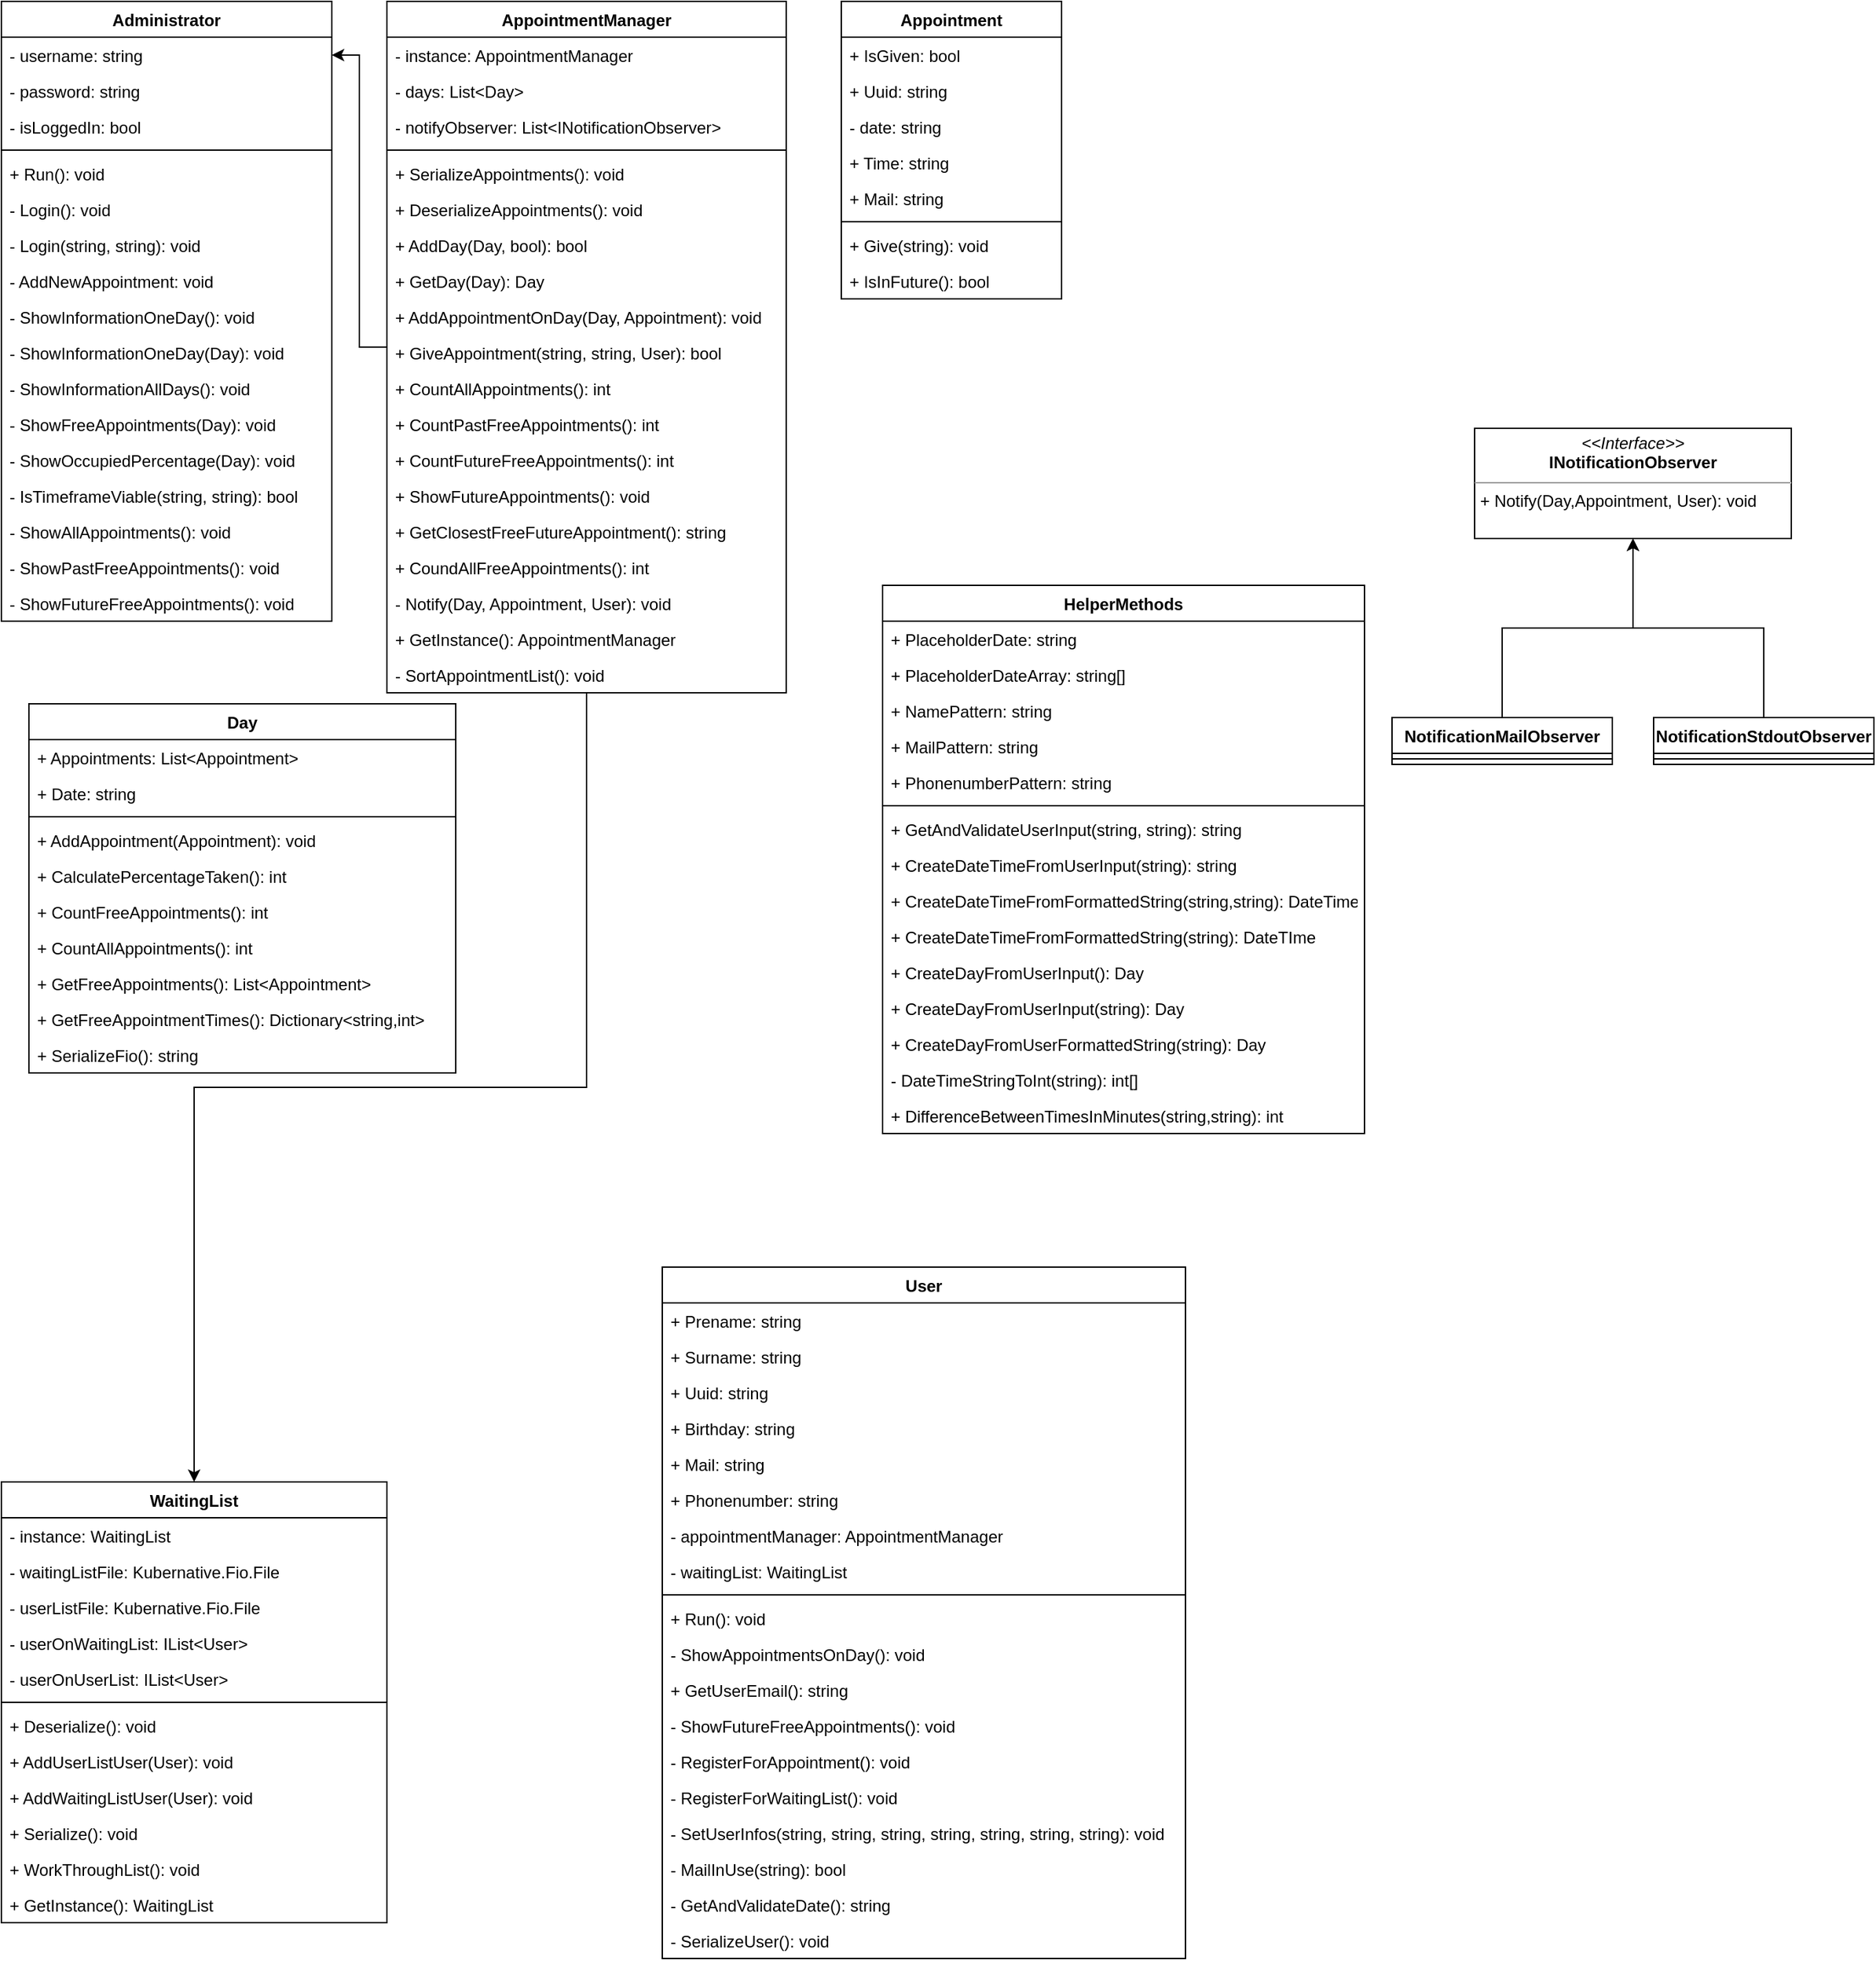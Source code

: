 <mxfile version="14.6.13" type="device"><diagram id="C5RBs43oDa-KdzZeNtuy" name="Page-1"><mxGraphModel dx="2370" dy="1387" grid="1" gridSize="10" guides="1" tooltips="1" connect="1" arrows="1" fold="1" page="1" pageScale="1" pageWidth="827" pageHeight="1169" math="0" shadow="0"><root><mxCell id="WIyWlLk6GJQsqaUBKTNV-0"/><mxCell id="WIyWlLk6GJQsqaUBKTNV-1" parent="WIyWlLk6GJQsqaUBKTNV-0"/><mxCell id="D1DZchihl6llPiwaDXyG-0" value="Administrator" style="swimlane;fontStyle=1;align=center;verticalAlign=top;childLayout=stackLayout;horizontal=1;startSize=26;horizontalStack=0;resizeParent=1;resizeParentMax=0;resizeLast=0;collapsible=1;marginBottom=0;" vertex="1" parent="WIyWlLk6GJQsqaUBKTNV-1"><mxGeometry x="40" y="160" width="240" height="450" as="geometry"/></mxCell><mxCell id="D1DZchihl6llPiwaDXyG-1" value="- username: string" style="text;strokeColor=none;fillColor=none;align=left;verticalAlign=top;spacingLeft=4;spacingRight=4;overflow=hidden;rotatable=0;points=[[0,0.5],[1,0.5]];portConstraint=eastwest;" vertex="1" parent="D1DZchihl6llPiwaDXyG-0"><mxGeometry y="26" width="240" height="26" as="geometry"/></mxCell><mxCell id="D1DZchihl6llPiwaDXyG-9" value="- password: string" style="text;strokeColor=none;fillColor=none;align=left;verticalAlign=top;spacingLeft=4;spacingRight=4;overflow=hidden;rotatable=0;points=[[0,0.5],[1,0.5]];portConstraint=eastwest;" vertex="1" parent="D1DZchihl6llPiwaDXyG-0"><mxGeometry y="52" width="240" height="26" as="geometry"/></mxCell><mxCell id="D1DZchihl6llPiwaDXyG-10" value="- isLoggedIn: bool" style="text;strokeColor=none;fillColor=none;align=left;verticalAlign=top;spacingLeft=4;spacingRight=4;overflow=hidden;rotatable=0;points=[[0,0.5],[1,0.5]];portConstraint=eastwest;" vertex="1" parent="D1DZchihl6llPiwaDXyG-0"><mxGeometry y="78" width="240" height="26" as="geometry"/></mxCell><mxCell id="D1DZchihl6llPiwaDXyG-2" value="" style="line;strokeWidth=1;fillColor=none;align=left;verticalAlign=middle;spacingTop=-1;spacingLeft=3;spacingRight=3;rotatable=0;labelPosition=right;points=[];portConstraint=eastwest;" vertex="1" parent="D1DZchihl6llPiwaDXyG-0"><mxGeometry y="104" width="240" height="8" as="geometry"/></mxCell><mxCell id="D1DZchihl6llPiwaDXyG-3" value="+ Run(): void" style="text;strokeColor=none;fillColor=none;align=left;verticalAlign=top;spacingLeft=4;spacingRight=4;overflow=hidden;rotatable=0;points=[[0,0.5],[1,0.5]];portConstraint=eastwest;" vertex="1" parent="D1DZchihl6llPiwaDXyG-0"><mxGeometry y="112" width="240" height="26" as="geometry"/></mxCell><mxCell id="D1DZchihl6llPiwaDXyG-11" value="- Login(): void" style="text;strokeColor=none;fillColor=none;align=left;verticalAlign=top;spacingLeft=4;spacingRight=4;overflow=hidden;rotatable=0;points=[[0,0.5],[1,0.5]];portConstraint=eastwest;" vertex="1" parent="D1DZchihl6llPiwaDXyG-0"><mxGeometry y="138" width="240" height="26" as="geometry"/></mxCell><mxCell id="D1DZchihl6llPiwaDXyG-12" value="- Login(string, string): void" style="text;strokeColor=none;fillColor=none;align=left;verticalAlign=top;spacingLeft=4;spacingRight=4;overflow=hidden;rotatable=0;points=[[0,0.5],[1,0.5]];portConstraint=eastwest;" vertex="1" parent="D1DZchihl6llPiwaDXyG-0"><mxGeometry y="164" width="240" height="26" as="geometry"/></mxCell><mxCell id="D1DZchihl6llPiwaDXyG-13" value="- AddNewAppointment: void" style="text;strokeColor=none;fillColor=none;align=left;verticalAlign=top;spacingLeft=4;spacingRight=4;overflow=hidden;rotatable=0;points=[[0,0.5],[1,0.5]];portConstraint=eastwest;" vertex="1" parent="D1DZchihl6llPiwaDXyG-0"><mxGeometry y="190" width="240" height="26" as="geometry"/></mxCell><mxCell id="D1DZchihl6llPiwaDXyG-14" value="- ShowInformationOneDay(): void" style="text;strokeColor=none;fillColor=none;align=left;verticalAlign=top;spacingLeft=4;spacingRight=4;overflow=hidden;rotatable=0;points=[[0,0.5],[1,0.5]];portConstraint=eastwest;" vertex="1" parent="D1DZchihl6llPiwaDXyG-0"><mxGeometry y="216" width="240" height="26" as="geometry"/></mxCell><mxCell id="D1DZchihl6llPiwaDXyG-15" value="- ShowInformationOneDay(Day): void" style="text;strokeColor=none;fillColor=none;align=left;verticalAlign=top;spacingLeft=4;spacingRight=4;overflow=hidden;rotatable=0;points=[[0,0.5],[1,0.5]];portConstraint=eastwest;" vertex="1" parent="D1DZchihl6llPiwaDXyG-0"><mxGeometry y="242" width="240" height="26" as="geometry"/></mxCell><mxCell id="D1DZchihl6llPiwaDXyG-16" value="- ShowInformationAllDays(): void" style="text;strokeColor=none;fillColor=none;align=left;verticalAlign=top;spacingLeft=4;spacingRight=4;overflow=hidden;rotatable=0;points=[[0,0.5],[1,0.5]];portConstraint=eastwest;" vertex="1" parent="D1DZchihl6llPiwaDXyG-0"><mxGeometry y="268" width="240" height="26" as="geometry"/></mxCell><mxCell id="D1DZchihl6llPiwaDXyG-18" value="- ShowFreeAppointments(Day): void" style="text;strokeColor=none;fillColor=none;align=left;verticalAlign=top;spacingLeft=4;spacingRight=4;overflow=hidden;rotatable=0;points=[[0,0.5],[1,0.5]];portConstraint=eastwest;" vertex="1" parent="D1DZchihl6llPiwaDXyG-0"><mxGeometry y="294" width="240" height="26" as="geometry"/></mxCell><mxCell id="D1DZchihl6llPiwaDXyG-17" value="- ShowOccupiedPercentage(Day): void" style="text;strokeColor=none;fillColor=none;align=left;verticalAlign=top;spacingLeft=4;spacingRight=4;overflow=hidden;rotatable=0;points=[[0,0.5],[1,0.5]];portConstraint=eastwest;" vertex="1" parent="D1DZchihl6llPiwaDXyG-0"><mxGeometry y="320" width="240" height="26" as="geometry"/></mxCell><mxCell id="D1DZchihl6llPiwaDXyG-19" value="- IsTimeframeViable(string, string): bool" style="text;strokeColor=none;fillColor=none;align=left;verticalAlign=top;spacingLeft=4;spacingRight=4;overflow=hidden;rotatable=0;points=[[0,0.5],[1,0.5]];portConstraint=eastwest;" vertex="1" parent="D1DZchihl6llPiwaDXyG-0"><mxGeometry y="346" width="240" height="26" as="geometry"/></mxCell><mxCell id="D1DZchihl6llPiwaDXyG-20" value="- ShowAllAppointments(): void" style="text;strokeColor=none;fillColor=none;align=left;verticalAlign=top;spacingLeft=4;spacingRight=4;overflow=hidden;rotatable=0;points=[[0,0.5],[1,0.5]];portConstraint=eastwest;" vertex="1" parent="D1DZchihl6llPiwaDXyG-0"><mxGeometry y="372" width="240" height="26" as="geometry"/></mxCell><mxCell id="D1DZchihl6llPiwaDXyG-37" value="- ShowPastFreeAppointments(): void" style="text;strokeColor=none;fillColor=none;align=left;verticalAlign=top;spacingLeft=4;spacingRight=4;overflow=hidden;rotatable=0;points=[[0,0.5],[1,0.5]];portConstraint=eastwest;" vertex="1" parent="D1DZchihl6llPiwaDXyG-0"><mxGeometry y="398" width="240" height="26" as="geometry"/></mxCell><mxCell id="D1DZchihl6llPiwaDXyG-38" value="- ShowFutureFreeAppointments(): void" style="text;strokeColor=none;fillColor=none;align=left;verticalAlign=top;spacingLeft=4;spacingRight=4;overflow=hidden;rotatable=0;points=[[0,0.5],[1,0.5]];portConstraint=eastwest;" vertex="1" parent="D1DZchihl6llPiwaDXyG-0"><mxGeometry y="424" width="240" height="26" as="geometry"/></mxCell><mxCell id="D1DZchihl6llPiwaDXyG-8" style="edgeStyle=orthogonalEdgeStyle;rounded=0;orthogonalLoop=1;jettySize=auto;html=1;entryX=1;entryY=0.5;entryDx=0;entryDy=0;" edge="1" parent="WIyWlLk6GJQsqaUBKTNV-1" source="D1DZchihl6llPiwaDXyG-4" target="D1DZchihl6llPiwaDXyG-1"><mxGeometry relative="1" as="geometry"/></mxCell><mxCell id="D1DZchihl6llPiwaDXyG-149" style="edgeStyle=orthogonalEdgeStyle;rounded=0;orthogonalLoop=1;jettySize=auto;html=1;" edge="1" parent="WIyWlLk6GJQsqaUBKTNV-1" source="D1DZchihl6llPiwaDXyG-4" target="D1DZchihl6llPiwaDXyG-140"><mxGeometry relative="1" as="geometry"/></mxCell><mxCell id="D1DZchihl6llPiwaDXyG-4" value="AppointmentManager" style="swimlane;fontStyle=1;align=center;verticalAlign=top;childLayout=stackLayout;horizontal=1;startSize=26;horizontalStack=0;resizeParent=1;resizeParentMax=0;resizeLast=0;collapsible=1;marginBottom=0;" vertex="1" parent="WIyWlLk6GJQsqaUBKTNV-1"><mxGeometry x="320" y="160" width="290" height="502" as="geometry"/></mxCell><mxCell id="D1DZchihl6llPiwaDXyG-5" value="- instance: AppointmentManager" style="text;strokeColor=none;fillColor=none;align=left;verticalAlign=top;spacingLeft=4;spacingRight=4;overflow=hidden;rotatable=0;points=[[0,0.5],[1,0.5]];portConstraint=eastwest;" vertex="1" parent="D1DZchihl6llPiwaDXyG-4"><mxGeometry y="26" width="290" height="26" as="geometry"/></mxCell><mxCell id="D1DZchihl6llPiwaDXyG-48" value="- days: List&lt;Day&gt;" style="text;strokeColor=none;fillColor=none;align=left;verticalAlign=top;spacingLeft=4;spacingRight=4;overflow=hidden;rotatable=0;points=[[0,0.5],[1,0.5]];portConstraint=eastwest;" vertex="1" parent="D1DZchihl6llPiwaDXyG-4"><mxGeometry y="52" width="290" height="26" as="geometry"/></mxCell><mxCell id="D1DZchihl6llPiwaDXyG-49" value="- notifyObserver: List&lt;INotificationObserver&gt;" style="text;strokeColor=none;fillColor=none;align=left;verticalAlign=top;spacingLeft=4;spacingRight=4;overflow=hidden;rotatable=0;points=[[0,0.5],[1,0.5]];portConstraint=eastwest;" vertex="1" parent="D1DZchihl6llPiwaDXyG-4"><mxGeometry y="78" width="290" height="26" as="geometry"/></mxCell><mxCell id="D1DZchihl6llPiwaDXyG-6" value="" style="line;strokeWidth=1;fillColor=none;align=left;verticalAlign=middle;spacingTop=-1;spacingLeft=3;spacingRight=3;rotatable=0;labelPosition=right;points=[];portConstraint=eastwest;" vertex="1" parent="D1DZchihl6llPiwaDXyG-4"><mxGeometry y="104" width="290" height="8" as="geometry"/></mxCell><mxCell id="D1DZchihl6llPiwaDXyG-7" value="+ SerializeAppointments(): void" style="text;strokeColor=none;fillColor=none;align=left;verticalAlign=top;spacingLeft=4;spacingRight=4;overflow=hidden;rotatable=0;points=[[0,0.5],[1,0.5]];portConstraint=eastwest;" vertex="1" parent="D1DZchihl6llPiwaDXyG-4"><mxGeometry y="112" width="290" height="26" as="geometry"/></mxCell><mxCell id="D1DZchihl6llPiwaDXyG-51" value="+ DeserializeAppointments(): void" style="text;strokeColor=none;fillColor=none;align=left;verticalAlign=top;spacingLeft=4;spacingRight=4;overflow=hidden;rotatable=0;points=[[0,0.5],[1,0.5]];portConstraint=eastwest;" vertex="1" parent="D1DZchihl6llPiwaDXyG-4"><mxGeometry y="138" width="290" height="26" as="geometry"/></mxCell><mxCell id="D1DZchihl6llPiwaDXyG-52" value="+ AddDay(Day, bool): bool" style="text;strokeColor=none;fillColor=none;align=left;verticalAlign=top;spacingLeft=4;spacingRight=4;overflow=hidden;rotatable=0;points=[[0,0.5],[1,0.5]];portConstraint=eastwest;" vertex="1" parent="D1DZchihl6llPiwaDXyG-4"><mxGeometry y="164" width="290" height="26" as="geometry"/></mxCell><mxCell id="D1DZchihl6llPiwaDXyG-53" value="+ GetDay(Day): Day" style="text;strokeColor=none;fillColor=none;align=left;verticalAlign=top;spacingLeft=4;spacingRight=4;overflow=hidden;rotatable=0;points=[[0,0.5],[1,0.5]];portConstraint=eastwest;" vertex="1" parent="D1DZchihl6llPiwaDXyG-4"><mxGeometry y="190" width="290" height="26" as="geometry"/></mxCell><mxCell id="D1DZchihl6llPiwaDXyG-54" value="+ AddAppointmentOnDay(Day, Appointment): void" style="text;strokeColor=none;fillColor=none;align=left;verticalAlign=top;spacingLeft=4;spacingRight=4;overflow=hidden;rotatable=0;points=[[0,0.5],[1,0.5]];portConstraint=eastwest;" vertex="1" parent="D1DZchihl6llPiwaDXyG-4"><mxGeometry y="216" width="290" height="26" as="geometry"/></mxCell><mxCell id="D1DZchihl6llPiwaDXyG-55" value="+ GiveAppointment(string, string, User): bool" style="text;strokeColor=none;fillColor=none;align=left;verticalAlign=top;spacingLeft=4;spacingRight=4;overflow=hidden;rotatable=0;points=[[0,0.5],[1,0.5]];portConstraint=eastwest;" vertex="1" parent="D1DZchihl6llPiwaDXyG-4"><mxGeometry y="242" width="290" height="26" as="geometry"/></mxCell><mxCell id="D1DZchihl6llPiwaDXyG-56" value="+ CountAllAppointments(): int" style="text;strokeColor=none;fillColor=none;align=left;verticalAlign=top;spacingLeft=4;spacingRight=4;overflow=hidden;rotatable=0;points=[[0,0.5],[1,0.5]];portConstraint=eastwest;" vertex="1" parent="D1DZchihl6llPiwaDXyG-4"><mxGeometry y="268" width="290" height="26" as="geometry"/></mxCell><mxCell id="D1DZchihl6llPiwaDXyG-57" value="+ CountPastFreeAppointments(): int" style="text;strokeColor=none;fillColor=none;align=left;verticalAlign=top;spacingLeft=4;spacingRight=4;overflow=hidden;rotatable=0;points=[[0,0.5],[1,0.5]];portConstraint=eastwest;" vertex="1" parent="D1DZchihl6llPiwaDXyG-4"><mxGeometry y="294" width="290" height="26" as="geometry"/></mxCell><mxCell id="D1DZchihl6llPiwaDXyG-58" value="+ CountFutureFreeAppointments(): int" style="text;strokeColor=none;fillColor=none;align=left;verticalAlign=top;spacingLeft=4;spacingRight=4;overflow=hidden;rotatable=0;points=[[0,0.5],[1,0.5]];portConstraint=eastwest;" vertex="1" parent="D1DZchihl6llPiwaDXyG-4"><mxGeometry y="320" width="290" height="26" as="geometry"/></mxCell><mxCell id="D1DZchihl6llPiwaDXyG-59" value="+ ShowFutureAppointments(): void" style="text;strokeColor=none;fillColor=none;align=left;verticalAlign=top;spacingLeft=4;spacingRight=4;overflow=hidden;rotatable=0;points=[[0,0.5],[1,0.5]];portConstraint=eastwest;" vertex="1" parent="D1DZchihl6llPiwaDXyG-4"><mxGeometry y="346" width="290" height="26" as="geometry"/></mxCell><mxCell id="D1DZchihl6llPiwaDXyG-60" value="+ GetClosestFreeFutureAppointment(): string" style="text;strokeColor=none;fillColor=none;align=left;verticalAlign=top;spacingLeft=4;spacingRight=4;overflow=hidden;rotatable=0;points=[[0,0.5],[1,0.5]];portConstraint=eastwest;" vertex="1" parent="D1DZchihl6llPiwaDXyG-4"><mxGeometry y="372" width="290" height="26" as="geometry"/></mxCell><mxCell id="D1DZchihl6llPiwaDXyG-61" value="+ CoundAllFreeAppointments(): int" style="text;strokeColor=none;fillColor=none;align=left;verticalAlign=top;spacingLeft=4;spacingRight=4;overflow=hidden;rotatable=0;points=[[0,0.5],[1,0.5]];portConstraint=eastwest;" vertex="1" parent="D1DZchihl6llPiwaDXyG-4"><mxGeometry y="398" width="290" height="26" as="geometry"/></mxCell><mxCell id="D1DZchihl6llPiwaDXyG-62" value="- Notify(Day, Appointment, User): void" style="text;strokeColor=none;fillColor=none;align=left;verticalAlign=top;spacingLeft=4;spacingRight=4;overflow=hidden;rotatable=0;points=[[0,0.5],[1,0.5]];portConstraint=eastwest;" vertex="1" parent="D1DZchihl6llPiwaDXyG-4"><mxGeometry y="424" width="290" height="26" as="geometry"/></mxCell><mxCell id="D1DZchihl6llPiwaDXyG-63" value="+ GetInstance(): AppointmentManager" style="text;strokeColor=none;fillColor=none;align=left;verticalAlign=top;spacingLeft=4;spacingRight=4;overflow=hidden;rotatable=0;points=[[0,0.5],[1,0.5]];portConstraint=eastwest;" vertex="1" parent="D1DZchihl6llPiwaDXyG-4"><mxGeometry y="450" width="290" height="26" as="geometry"/></mxCell><mxCell id="D1DZchihl6llPiwaDXyG-64" value="- SortAppointmentList(): void" style="text;strokeColor=none;fillColor=none;align=left;verticalAlign=top;spacingLeft=4;spacingRight=4;overflow=hidden;rotatable=0;points=[[0,0.5],[1,0.5]];portConstraint=eastwest;" vertex="1" parent="D1DZchihl6llPiwaDXyG-4"><mxGeometry y="476" width="290" height="26" as="geometry"/></mxCell><mxCell id="D1DZchihl6llPiwaDXyG-39" value="Appointment" style="swimlane;fontStyle=1;align=center;verticalAlign=top;childLayout=stackLayout;horizontal=1;startSize=26;horizontalStack=0;resizeParent=1;resizeParentMax=0;resizeLast=0;collapsible=1;marginBottom=0;" vertex="1" parent="WIyWlLk6GJQsqaUBKTNV-1"><mxGeometry x="650" y="160" width="160" height="216" as="geometry"/></mxCell><mxCell id="D1DZchihl6llPiwaDXyG-40" value="+ IsGiven: bool" style="text;strokeColor=none;fillColor=none;align=left;verticalAlign=top;spacingLeft=4;spacingRight=4;overflow=hidden;rotatable=0;points=[[0,0.5],[1,0.5]];portConstraint=eastwest;" vertex="1" parent="D1DZchihl6llPiwaDXyG-39"><mxGeometry y="26" width="160" height="26" as="geometry"/></mxCell><mxCell id="D1DZchihl6llPiwaDXyG-43" value="+ Uuid: string" style="text;strokeColor=none;fillColor=none;align=left;verticalAlign=top;spacingLeft=4;spacingRight=4;overflow=hidden;rotatable=0;points=[[0,0.5],[1,0.5]];portConstraint=eastwest;" vertex="1" parent="D1DZchihl6llPiwaDXyG-39"><mxGeometry y="52" width="160" height="26" as="geometry"/></mxCell><mxCell id="D1DZchihl6llPiwaDXyG-44" value="- date: string" style="text;strokeColor=none;fillColor=none;align=left;verticalAlign=top;spacingLeft=4;spacingRight=4;overflow=hidden;rotatable=0;points=[[0,0.5],[1,0.5]];portConstraint=eastwest;" vertex="1" parent="D1DZchihl6llPiwaDXyG-39"><mxGeometry y="78" width="160" height="26" as="geometry"/></mxCell><mxCell id="D1DZchihl6llPiwaDXyG-45" value="+ Time: string" style="text;strokeColor=none;fillColor=none;align=left;verticalAlign=top;spacingLeft=4;spacingRight=4;overflow=hidden;rotatable=0;points=[[0,0.5],[1,0.5]];portConstraint=eastwest;" vertex="1" parent="D1DZchihl6llPiwaDXyG-39"><mxGeometry y="104" width="160" height="26" as="geometry"/></mxCell><mxCell id="D1DZchihl6llPiwaDXyG-46" value="+ Mail: string" style="text;strokeColor=none;fillColor=none;align=left;verticalAlign=top;spacingLeft=4;spacingRight=4;overflow=hidden;rotatable=0;points=[[0,0.5],[1,0.5]];portConstraint=eastwest;" vertex="1" parent="D1DZchihl6llPiwaDXyG-39"><mxGeometry y="130" width="160" height="26" as="geometry"/></mxCell><mxCell id="D1DZchihl6llPiwaDXyG-41" value="" style="line;strokeWidth=1;fillColor=none;align=left;verticalAlign=middle;spacingTop=-1;spacingLeft=3;spacingRight=3;rotatable=0;labelPosition=right;points=[];portConstraint=eastwest;" vertex="1" parent="D1DZchihl6llPiwaDXyG-39"><mxGeometry y="156" width="160" height="8" as="geometry"/></mxCell><mxCell id="D1DZchihl6llPiwaDXyG-42" value="+ Give(string): void" style="text;strokeColor=none;fillColor=none;align=left;verticalAlign=top;spacingLeft=4;spacingRight=4;overflow=hidden;rotatable=0;points=[[0,0.5],[1,0.5]];portConstraint=eastwest;" vertex="1" parent="D1DZchihl6llPiwaDXyG-39"><mxGeometry y="164" width="160" height="26" as="geometry"/></mxCell><mxCell id="D1DZchihl6llPiwaDXyG-47" value="+ IsInFuture(): bool" style="text;strokeColor=none;fillColor=none;align=left;verticalAlign=top;spacingLeft=4;spacingRight=4;overflow=hidden;rotatable=0;points=[[0,0.5],[1,0.5]];portConstraint=eastwest;" vertex="1" parent="D1DZchihl6llPiwaDXyG-39"><mxGeometry y="190" width="160" height="26" as="geometry"/></mxCell><mxCell id="D1DZchihl6llPiwaDXyG-65" value="Day" style="swimlane;fontStyle=1;align=center;verticalAlign=top;childLayout=stackLayout;horizontal=1;startSize=26;horizontalStack=0;resizeParent=1;resizeParentMax=0;resizeLast=0;collapsible=1;marginBottom=0;" vertex="1" parent="WIyWlLk6GJQsqaUBKTNV-1"><mxGeometry x="60" y="670" width="310" height="268" as="geometry"/></mxCell><mxCell id="D1DZchihl6llPiwaDXyG-66" value="+ Appointments: List&lt;Appointment&gt;" style="text;strokeColor=none;fillColor=none;align=left;verticalAlign=top;spacingLeft=4;spacingRight=4;overflow=hidden;rotatable=0;points=[[0,0.5],[1,0.5]];portConstraint=eastwest;" vertex="1" parent="D1DZchihl6llPiwaDXyG-65"><mxGeometry y="26" width="310" height="26" as="geometry"/></mxCell><mxCell id="D1DZchihl6llPiwaDXyG-69" value="+ Date: string" style="text;strokeColor=none;fillColor=none;align=left;verticalAlign=top;spacingLeft=4;spacingRight=4;overflow=hidden;rotatable=0;points=[[0,0.5],[1,0.5]];portConstraint=eastwest;" vertex="1" parent="D1DZchihl6llPiwaDXyG-65"><mxGeometry y="52" width="310" height="26" as="geometry"/></mxCell><mxCell id="D1DZchihl6llPiwaDXyG-67" value="" style="line;strokeWidth=1;fillColor=none;align=left;verticalAlign=middle;spacingTop=-1;spacingLeft=3;spacingRight=3;rotatable=0;labelPosition=right;points=[];portConstraint=eastwest;" vertex="1" parent="D1DZchihl6llPiwaDXyG-65"><mxGeometry y="78" width="310" height="8" as="geometry"/></mxCell><mxCell id="D1DZchihl6llPiwaDXyG-68" value="+ AddAppointment(Appointment): void" style="text;strokeColor=none;fillColor=none;align=left;verticalAlign=top;spacingLeft=4;spacingRight=4;overflow=hidden;rotatable=0;points=[[0,0.5],[1,0.5]];portConstraint=eastwest;" vertex="1" parent="D1DZchihl6llPiwaDXyG-65"><mxGeometry y="86" width="310" height="26" as="geometry"/></mxCell><mxCell id="D1DZchihl6llPiwaDXyG-70" value="+ CalculatePercentageTaken(): int" style="text;strokeColor=none;fillColor=none;align=left;verticalAlign=top;spacingLeft=4;spacingRight=4;overflow=hidden;rotatable=0;points=[[0,0.5],[1,0.5]];portConstraint=eastwest;" vertex="1" parent="D1DZchihl6llPiwaDXyG-65"><mxGeometry y="112" width="310" height="26" as="geometry"/></mxCell><mxCell id="D1DZchihl6llPiwaDXyG-71" value="+ CountFreeAppointments(): int" style="text;strokeColor=none;fillColor=none;align=left;verticalAlign=top;spacingLeft=4;spacingRight=4;overflow=hidden;rotatable=0;points=[[0,0.5],[1,0.5]];portConstraint=eastwest;" vertex="1" parent="D1DZchihl6llPiwaDXyG-65"><mxGeometry y="138" width="310" height="26" as="geometry"/></mxCell><mxCell id="D1DZchihl6llPiwaDXyG-72" value="+ CountAllAppointments(): int" style="text;strokeColor=none;fillColor=none;align=left;verticalAlign=top;spacingLeft=4;spacingRight=4;overflow=hidden;rotatable=0;points=[[0,0.5],[1,0.5]];portConstraint=eastwest;" vertex="1" parent="D1DZchihl6llPiwaDXyG-65"><mxGeometry y="164" width="310" height="26" as="geometry"/></mxCell><mxCell id="D1DZchihl6llPiwaDXyG-73" value="+ GetFreeAppointments(): List&lt;Appointment&gt;" style="text;strokeColor=none;fillColor=none;align=left;verticalAlign=top;spacingLeft=4;spacingRight=4;overflow=hidden;rotatable=0;points=[[0,0.5],[1,0.5]];portConstraint=eastwest;" vertex="1" parent="D1DZchihl6llPiwaDXyG-65"><mxGeometry y="190" width="310" height="26" as="geometry"/></mxCell><mxCell id="D1DZchihl6llPiwaDXyG-74" value="+ GetFreeAppointmentTimes(): Dictionary&lt;string,int&gt;" style="text;strokeColor=none;fillColor=none;align=left;verticalAlign=top;spacingLeft=4;spacingRight=4;overflow=hidden;rotatable=0;points=[[0,0.5],[1,0.5]];portConstraint=eastwest;" vertex="1" parent="D1DZchihl6llPiwaDXyG-65"><mxGeometry y="216" width="310" height="26" as="geometry"/></mxCell><mxCell id="D1DZchihl6llPiwaDXyG-75" value="+ SerializeFio(): string" style="text;strokeColor=none;fillColor=none;align=left;verticalAlign=top;spacingLeft=4;spacingRight=4;overflow=hidden;rotatable=0;points=[[0,0.5],[1,0.5]];portConstraint=eastwest;" vertex="1" parent="D1DZchihl6llPiwaDXyG-65"><mxGeometry y="242" width="310" height="26" as="geometry"/></mxCell><mxCell id="D1DZchihl6llPiwaDXyG-76" value="HelperMethods" style="swimlane;fontStyle=1;align=center;verticalAlign=top;childLayout=stackLayout;horizontal=1;startSize=26;horizontalStack=0;resizeParent=1;resizeParentMax=0;resizeLast=0;collapsible=1;marginBottom=0;" vertex="1" parent="WIyWlLk6GJQsqaUBKTNV-1"><mxGeometry x="680" y="584" width="350" height="398" as="geometry"/></mxCell><mxCell id="D1DZchihl6llPiwaDXyG-77" value="+ PlaceholderDate: string" style="text;strokeColor=none;fillColor=none;align=left;verticalAlign=top;spacingLeft=4;spacingRight=4;overflow=hidden;rotatable=0;points=[[0,0.5],[1,0.5]];portConstraint=eastwest;" vertex="1" parent="D1DZchihl6llPiwaDXyG-76"><mxGeometry y="26" width="350" height="26" as="geometry"/></mxCell><mxCell id="D1DZchihl6llPiwaDXyG-80" value="+ PlaceholderDateArray: string[]" style="text;strokeColor=none;fillColor=none;align=left;verticalAlign=top;spacingLeft=4;spacingRight=4;overflow=hidden;rotatable=0;points=[[0,0.5],[1,0.5]];portConstraint=eastwest;" vertex="1" parent="D1DZchihl6llPiwaDXyG-76"><mxGeometry y="52" width="350" height="26" as="geometry"/></mxCell><mxCell id="D1DZchihl6llPiwaDXyG-81" value="+ NamePattern: string" style="text;strokeColor=none;fillColor=none;align=left;verticalAlign=top;spacingLeft=4;spacingRight=4;overflow=hidden;rotatable=0;points=[[0,0.5],[1,0.5]];portConstraint=eastwest;" vertex="1" parent="D1DZchihl6llPiwaDXyG-76"><mxGeometry y="78" width="350" height="26" as="geometry"/></mxCell><mxCell id="D1DZchihl6llPiwaDXyG-82" value="+ MailPattern: string" style="text;strokeColor=none;fillColor=none;align=left;verticalAlign=top;spacingLeft=4;spacingRight=4;overflow=hidden;rotatable=0;points=[[0,0.5],[1,0.5]];portConstraint=eastwest;" vertex="1" parent="D1DZchihl6llPiwaDXyG-76"><mxGeometry y="104" width="350" height="26" as="geometry"/></mxCell><mxCell id="D1DZchihl6llPiwaDXyG-83" value="+ PhonenumberPattern: string" style="text;strokeColor=none;fillColor=none;align=left;verticalAlign=top;spacingLeft=4;spacingRight=4;overflow=hidden;rotatable=0;points=[[0,0.5],[1,0.5]];portConstraint=eastwest;" vertex="1" parent="D1DZchihl6llPiwaDXyG-76"><mxGeometry y="130" width="350" height="26" as="geometry"/></mxCell><mxCell id="D1DZchihl6llPiwaDXyG-78" value="" style="line;strokeWidth=1;fillColor=none;align=left;verticalAlign=middle;spacingTop=-1;spacingLeft=3;spacingRight=3;rotatable=0;labelPosition=right;points=[];portConstraint=eastwest;" vertex="1" parent="D1DZchihl6llPiwaDXyG-76"><mxGeometry y="156" width="350" height="8" as="geometry"/></mxCell><mxCell id="D1DZchihl6llPiwaDXyG-79" value="+ GetAndValidateUserInput(string, string): string" style="text;strokeColor=none;fillColor=none;align=left;verticalAlign=top;spacingLeft=4;spacingRight=4;overflow=hidden;rotatable=0;points=[[0,0.5],[1,0.5]];portConstraint=eastwest;" vertex="1" parent="D1DZchihl6llPiwaDXyG-76"><mxGeometry y="164" width="350" height="26" as="geometry"/></mxCell><mxCell id="D1DZchihl6llPiwaDXyG-92" value="+ CreateDateTimeFromUserInput(string): string" style="text;strokeColor=none;fillColor=none;align=left;verticalAlign=top;spacingLeft=4;spacingRight=4;overflow=hidden;rotatable=0;points=[[0,0.5],[1,0.5]];portConstraint=eastwest;" vertex="1" parent="D1DZchihl6llPiwaDXyG-76"><mxGeometry y="190" width="350" height="26" as="geometry"/></mxCell><mxCell id="D1DZchihl6llPiwaDXyG-93" value="+ CreateDateTimeFromFormattedString(string,string): DateTime" style="text;strokeColor=none;fillColor=none;align=left;verticalAlign=top;spacingLeft=4;spacingRight=4;overflow=hidden;rotatable=0;points=[[0,0.5],[1,0.5]];portConstraint=eastwest;" vertex="1" parent="D1DZchihl6llPiwaDXyG-76"><mxGeometry y="216" width="350" height="26" as="geometry"/></mxCell><mxCell id="D1DZchihl6llPiwaDXyG-94" value="+ CreateDateTimeFromFormattedString(string): DateTIme" style="text;strokeColor=none;fillColor=none;align=left;verticalAlign=top;spacingLeft=4;spacingRight=4;overflow=hidden;rotatable=0;points=[[0,0.5],[1,0.5]];portConstraint=eastwest;" vertex="1" parent="D1DZchihl6llPiwaDXyG-76"><mxGeometry y="242" width="350" height="26" as="geometry"/></mxCell><mxCell id="D1DZchihl6llPiwaDXyG-95" value="+ CreateDayFromUserInput(): Day" style="text;strokeColor=none;fillColor=none;align=left;verticalAlign=top;spacingLeft=4;spacingRight=4;overflow=hidden;rotatable=0;points=[[0,0.5],[1,0.5]];portConstraint=eastwest;" vertex="1" parent="D1DZchihl6llPiwaDXyG-76"><mxGeometry y="268" width="350" height="26" as="geometry"/></mxCell><mxCell id="D1DZchihl6llPiwaDXyG-97" value="+ CreateDayFromUserInput(string): Day" style="text;strokeColor=none;fillColor=none;align=left;verticalAlign=top;spacingLeft=4;spacingRight=4;overflow=hidden;rotatable=0;points=[[0,0.5],[1,0.5]];portConstraint=eastwest;" vertex="1" parent="D1DZchihl6llPiwaDXyG-76"><mxGeometry y="294" width="350" height="26" as="geometry"/></mxCell><mxCell id="D1DZchihl6llPiwaDXyG-98" value="+ CreateDayFromUserFormattedString(string): Day" style="text;strokeColor=none;fillColor=none;align=left;verticalAlign=top;spacingLeft=4;spacingRight=4;overflow=hidden;rotatable=0;points=[[0,0.5],[1,0.5]];portConstraint=eastwest;" vertex="1" parent="D1DZchihl6llPiwaDXyG-76"><mxGeometry y="320" width="350" height="26" as="geometry"/></mxCell><mxCell id="D1DZchihl6llPiwaDXyG-99" value="- DateTimeStringToInt(string): int[]" style="text;strokeColor=none;fillColor=none;align=left;verticalAlign=top;spacingLeft=4;spacingRight=4;overflow=hidden;rotatable=0;points=[[0,0.5],[1,0.5]];portConstraint=eastwest;" vertex="1" parent="D1DZchihl6llPiwaDXyG-76"><mxGeometry y="346" width="350" height="26" as="geometry"/></mxCell><mxCell id="D1DZchihl6llPiwaDXyG-100" value="+ DifferenceBetweenTimesInMinutes(string,string): int" style="text;strokeColor=none;fillColor=none;align=left;verticalAlign=top;spacingLeft=4;spacingRight=4;overflow=hidden;rotatable=0;points=[[0,0.5],[1,0.5]];portConstraint=eastwest;" vertex="1" parent="D1DZchihl6llPiwaDXyG-76"><mxGeometry y="372" width="350" height="26" as="geometry"/></mxCell><mxCell id="D1DZchihl6llPiwaDXyG-106" value="&lt;p style=&quot;margin: 0px ; margin-top: 4px ; text-align: center&quot;&gt;&lt;i&gt;&amp;lt;&amp;lt;Interface&amp;gt;&amp;gt;&lt;/i&gt;&lt;br&gt;&lt;b&gt;INotificationObserver&lt;/b&gt;&lt;/p&gt;&lt;hr size=&quot;1&quot;&gt;&lt;p style=&quot;margin: 0px ; margin-left: 4px&quot;&gt;+ Notify(Day,Appointment, User): void&lt;br&gt;&lt;/p&gt;" style="verticalAlign=top;align=left;overflow=fill;fontSize=12;fontFamily=Helvetica;html=1;" vertex="1" parent="WIyWlLk6GJQsqaUBKTNV-1"><mxGeometry x="1110" y="470" width="230" height="80" as="geometry"/></mxCell><mxCell id="D1DZchihl6llPiwaDXyG-111" style="edgeStyle=orthogonalEdgeStyle;rounded=0;orthogonalLoop=1;jettySize=auto;html=1;" edge="1" parent="WIyWlLk6GJQsqaUBKTNV-1" source="D1DZchihl6llPiwaDXyG-107" target="D1DZchihl6llPiwaDXyG-106"><mxGeometry relative="1" as="geometry"/></mxCell><mxCell id="D1DZchihl6llPiwaDXyG-107" value="NotificationMailObserver" style="swimlane;fontStyle=1;align=center;verticalAlign=top;childLayout=stackLayout;horizontal=1;startSize=26;horizontalStack=0;resizeParent=1;resizeParentMax=0;resizeLast=0;collapsible=1;marginBottom=0;" vertex="1" parent="WIyWlLk6GJQsqaUBKTNV-1"><mxGeometry x="1050" y="680" width="160" height="34" as="geometry"/></mxCell><mxCell id="D1DZchihl6llPiwaDXyG-109" value="" style="line;strokeWidth=1;fillColor=none;align=left;verticalAlign=middle;spacingTop=-1;spacingLeft=3;spacingRight=3;rotatable=0;labelPosition=right;points=[];portConstraint=eastwest;" vertex="1" parent="D1DZchihl6llPiwaDXyG-107"><mxGeometry y="26" width="160" height="8" as="geometry"/></mxCell><mxCell id="D1DZchihl6llPiwaDXyG-114" style="edgeStyle=orthogonalEdgeStyle;rounded=0;orthogonalLoop=1;jettySize=auto;html=1;entryX=0.5;entryY=1;entryDx=0;entryDy=0;" edge="1" parent="WIyWlLk6GJQsqaUBKTNV-1" source="D1DZchihl6llPiwaDXyG-112" target="D1DZchihl6llPiwaDXyG-106"><mxGeometry relative="1" as="geometry"/></mxCell><mxCell id="D1DZchihl6llPiwaDXyG-112" value="NotificationStdoutObserver" style="swimlane;fontStyle=1;align=center;verticalAlign=top;childLayout=stackLayout;horizontal=1;startSize=26;horizontalStack=0;resizeParent=1;resizeParentMax=0;resizeLast=0;collapsible=1;marginBottom=0;" vertex="1" parent="WIyWlLk6GJQsqaUBKTNV-1"><mxGeometry x="1240" y="680" width="160" height="34" as="geometry"/></mxCell><mxCell id="D1DZchihl6llPiwaDXyG-113" value="" style="line;strokeWidth=1;fillColor=none;align=left;verticalAlign=middle;spacingTop=-1;spacingLeft=3;spacingRight=3;rotatable=0;labelPosition=right;points=[];portConstraint=eastwest;" vertex="1" parent="D1DZchihl6llPiwaDXyG-112"><mxGeometry y="26" width="160" height="8" as="geometry"/></mxCell><mxCell id="D1DZchihl6llPiwaDXyG-119" value="User" style="swimlane;fontStyle=1;align=center;verticalAlign=top;childLayout=stackLayout;horizontal=1;startSize=26;horizontalStack=0;resizeParent=1;resizeParentMax=0;resizeLast=0;collapsible=1;marginBottom=0;" vertex="1" parent="WIyWlLk6GJQsqaUBKTNV-1"><mxGeometry x="520" y="1079" width="380" height="502" as="geometry"/></mxCell><mxCell id="D1DZchihl6llPiwaDXyG-120" value="+ Prename: string" style="text;strokeColor=none;fillColor=none;align=left;verticalAlign=top;spacingLeft=4;spacingRight=4;overflow=hidden;rotatable=0;points=[[0,0.5],[1,0.5]];portConstraint=eastwest;" vertex="1" parent="D1DZchihl6llPiwaDXyG-119"><mxGeometry y="26" width="380" height="26" as="geometry"/></mxCell><mxCell id="D1DZchihl6llPiwaDXyG-124" value="+ Surname: string" style="text;strokeColor=none;fillColor=none;align=left;verticalAlign=top;spacingLeft=4;spacingRight=4;overflow=hidden;rotatable=0;points=[[0,0.5],[1,0.5]];portConstraint=eastwest;" vertex="1" parent="D1DZchihl6llPiwaDXyG-119"><mxGeometry y="52" width="380" height="26" as="geometry"/></mxCell><mxCell id="D1DZchihl6llPiwaDXyG-125" value="+ Uuid: string" style="text;strokeColor=none;fillColor=none;align=left;verticalAlign=top;spacingLeft=4;spacingRight=4;overflow=hidden;rotatable=0;points=[[0,0.5],[1,0.5]];portConstraint=eastwest;" vertex="1" parent="D1DZchihl6llPiwaDXyG-119"><mxGeometry y="78" width="380" height="26" as="geometry"/></mxCell><mxCell id="D1DZchihl6llPiwaDXyG-126" value="+ Birthday: string" style="text;strokeColor=none;fillColor=none;align=left;verticalAlign=top;spacingLeft=4;spacingRight=4;overflow=hidden;rotatable=0;points=[[0,0.5],[1,0.5]];portConstraint=eastwest;" vertex="1" parent="D1DZchihl6llPiwaDXyG-119"><mxGeometry y="104" width="380" height="26" as="geometry"/></mxCell><mxCell id="D1DZchihl6llPiwaDXyG-127" value="+ Mail: string" style="text;strokeColor=none;fillColor=none;align=left;verticalAlign=top;spacingLeft=4;spacingRight=4;overflow=hidden;rotatable=0;points=[[0,0.5],[1,0.5]];portConstraint=eastwest;" vertex="1" parent="D1DZchihl6llPiwaDXyG-119"><mxGeometry y="130" width="380" height="26" as="geometry"/></mxCell><mxCell id="D1DZchihl6llPiwaDXyG-128" value="+ Phonenumber: string" style="text;strokeColor=none;fillColor=none;align=left;verticalAlign=top;spacingLeft=4;spacingRight=4;overflow=hidden;rotatable=0;points=[[0,0.5],[1,0.5]];portConstraint=eastwest;" vertex="1" parent="D1DZchihl6llPiwaDXyG-119"><mxGeometry y="156" width="380" height="26" as="geometry"/></mxCell><mxCell id="D1DZchihl6llPiwaDXyG-129" value="- appointmentManager: AppointmentManager" style="text;strokeColor=none;fillColor=none;align=left;verticalAlign=top;spacingLeft=4;spacingRight=4;overflow=hidden;rotatable=0;points=[[0,0.5],[1,0.5]];portConstraint=eastwest;" vertex="1" parent="D1DZchihl6llPiwaDXyG-119"><mxGeometry y="182" width="380" height="26" as="geometry"/></mxCell><mxCell id="D1DZchihl6llPiwaDXyG-130" value="- waitingList: WaitingList" style="text;strokeColor=none;fillColor=none;align=left;verticalAlign=top;spacingLeft=4;spacingRight=4;overflow=hidden;rotatable=0;points=[[0,0.5],[1,0.5]];portConstraint=eastwest;" vertex="1" parent="D1DZchihl6llPiwaDXyG-119"><mxGeometry y="208" width="380" height="26" as="geometry"/></mxCell><mxCell id="D1DZchihl6llPiwaDXyG-121" value="" style="line;strokeWidth=1;fillColor=none;align=left;verticalAlign=middle;spacingTop=-1;spacingLeft=3;spacingRight=3;rotatable=0;labelPosition=right;points=[];portConstraint=eastwest;" vertex="1" parent="D1DZchihl6llPiwaDXyG-119"><mxGeometry y="234" width="380" height="8" as="geometry"/></mxCell><mxCell id="D1DZchihl6llPiwaDXyG-122" value="+ Run(): void" style="text;strokeColor=none;fillColor=none;align=left;verticalAlign=top;spacingLeft=4;spacingRight=4;overflow=hidden;rotatable=0;points=[[0,0.5],[1,0.5]];portConstraint=eastwest;" vertex="1" parent="D1DZchihl6llPiwaDXyG-119"><mxGeometry y="242" width="380" height="26" as="geometry"/></mxCell><mxCell id="D1DZchihl6llPiwaDXyG-131" value="- ShowAppointmentsOnDay(): void" style="text;strokeColor=none;fillColor=none;align=left;verticalAlign=top;spacingLeft=4;spacingRight=4;overflow=hidden;rotatable=0;points=[[0,0.5],[1,0.5]];portConstraint=eastwest;" vertex="1" parent="D1DZchihl6llPiwaDXyG-119"><mxGeometry y="268" width="380" height="26" as="geometry"/></mxCell><mxCell id="D1DZchihl6llPiwaDXyG-132" value="+ GetUserEmail(): string" style="text;strokeColor=none;fillColor=none;align=left;verticalAlign=top;spacingLeft=4;spacingRight=4;overflow=hidden;rotatable=0;points=[[0,0.5],[1,0.5]];portConstraint=eastwest;" vertex="1" parent="D1DZchihl6llPiwaDXyG-119"><mxGeometry y="294" width="380" height="26" as="geometry"/></mxCell><mxCell id="D1DZchihl6llPiwaDXyG-133" value="- ShowFutureFreeAppointments(): void" style="text;strokeColor=none;fillColor=none;align=left;verticalAlign=top;spacingLeft=4;spacingRight=4;overflow=hidden;rotatable=0;points=[[0,0.5],[1,0.5]];portConstraint=eastwest;" vertex="1" parent="D1DZchihl6llPiwaDXyG-119"><mxGeometry y="320" width="380" height="26" as="geometry"/></mxCell><mxCell id="D1DZchihl6llPiwaDXyG-134" value="- RegisterForAppointment(): void" style="text;strokeColor=none;fillColor=none;align=left;verticalAlign=top;spacingLeft=4;spacingRight=4;overflow=hidden;rotatable=0;points=[[0,0.5],[1,0.5]];portConstraint=eastwest;" vertex="1" parent="D1DZchihl6llPiwaDXyG-119"><mxGeometry y="346" width="380" height="26" as="geometry"/></mxCell><mxCell id="D1DZchihl6llPiwaDXyG-135" value="- RegisterForWaitingList(): void" style="text;strokeColor=none;fillColor=none;align=left;verticalAlign=top;spacingLeft=4;spacingRight=4;overflow=hidden;rotatable=0;points=[[0,0.5],[1,0.5]];portConstraint=eastwest;" vertex="1" parent="D1DZchihl6llPiwaDXyG-119"><mxGeometry y="372" width="380" height="26" as="geometry"/></mxCell><mxCell id="D1DZchihl6llPiwaDXyG-136" value="- SetUserInfos(string, string, string, string, string, string, string): void" style="text;strokeColor=none;fillColor=none;align=left;verticalAlign=top;spacingLeft=4;spacingRight=4;overflow=hidden;rotatable=0;points=[[0,0.5],[1,0.5]];portConstraint=eastwest;" vertex="1" parent="D1DZchihl6llPiwaDXyG-119"><mxGeometry y="398" width="380" height="26" as="geometry"/></mxCell><mxCell id="D1DZchihl6llPiwaDXyG-137" value="- MailInUse(string): bool" style="text;strokeColor=none;fillColor=none;align=left;verticalAlign=top;spacingLeft=4;spacingRight=4;overflow=hidden;rotatable=0;points=[[0,0.5],[1,0.5]];portConstraint=eastwest;" vertex="1" parent="D1DZchihl6llPiwaDXyG-119"><mxGeometry y="424" width="380" height="26" as="geometry"/></mxCell><mxCell id="D1DZchihl6llPiwaDXyG-138" value="- GetAndValidateDate(): string" style="text;strokeColor=none;fillColor=none;align=left;verticalAlign=top;spacingLeft=4;spacingRight=4;overflow=hidden;rotatable=0;points=[[0,0.5],[1,0.5]];portConstraint=eastwest;" vertex="1" parent="D1DZchihl6llPiwaDXyG-119"><mxGeometry y="450" width="380" height="26" as="geometry"/></mxCell><mxCell id="D1DZchihl6llPiwaDXyG-139" value="- SerializeUser(): void" style="text;strokeColor=none;fillColor=none;align=left;verticalAlign=top;spacingLeft=4;spacingRight=4;overflow=hidden;rotatable=0;points=[[0,0.5],[1,0.5]];portConstraint=eastwest;" vertex="1" parent="D1DZchihl6llPiwaDXyG-119"><mxGeometry y="476" width="380" height="26" as="geometry"/></mxCell><mxCell id="D1DZchihl6llPiwaDXyG-140" value="WaitingList" style="swimlane;fontStyle=1;align=center;verticalAlign=top;childLayout=stackLayout;horizontal=1;startSize=26;horizontalStack=0;resizeParent=1;resizeParentMax=0;resizeLast=0;collapsible=1;marginBottom=0;" vertex="1" parent="WIyWlLk6GJQsqaUBKTNV-1"><mxGeometry x="40" y="1235" width="280" height="320" as="geometry"/></mxCell><mxCell id="D1DZchihl6llPiwaDXyG-141" value="- instance: WaitingList" style="text;strokeColor=none;fillColor=none;align=left;verticalAlign=top;spacingLeft=4;spacingRight=4;overflow=hidden;rotatable=0;points=[[0,0.5],[1,0.5]];portConstraint=eastwest;" vertex="1" parent="D1DZchihl6llPiwaDXyG-140"><mxGeometry y="26" width="280" height="26" as="geometry"/></mxCell><mxCell id="D1DZchihl6llPiwaDXyG-144" value="- waitingListFile: Kubernative.Fio.File" style="text;strokeColor=none;fillColor=none;align=left;verticalAlign=top;spacingLeft=4;spacingRight=4;overflow=hidden;rotatable=0;points=[[0,0.5],[1,0.5]];portConstraint=eastwest;" vertex="1" parent="D1DZchihl6llPiwaDXyG-140"><mxGeometry y="52" width="280" height="26" as="geometry"/></mxCell><mxCell id="D1DZchihl6llPiwaDXyG-145" value="- userListFile: Kubernative.Fio.File" style="text;strokeColor=none;fillColor=none;align=left;verticalAlign=top;spacingLeft=4;spacingRight=4;overflow=hidden;rotatable=0;points=[[0,0.5],[1,0.5]];portConstraint=eastwest;" vertex="1" parent="D1DZchihl6llPiwaDXyG-140"><mxGeometry y="78" width="280" height="26" as="geometry"/></mxCell><mxCell id="D1DZchihl6llPiwaDXyG-146" value="- userOnWaitingList: IList&lt;User&gt;" style="text;strokeColor=none;fillColor=none;align=left;verticalAlign=top;spacingLeft=4;spacingRight=4;overflow=hidden;rotatable=0;points=[[0,0.5],[1,0.5]];portConstraint=eastwest;" vertex="1" parent="D1DZchihl6llPiwaDXyG-140"><mxGeometry y="104" width="280" height="26" as="geometry"/></mxCell><mxCell id="D1DZchihl6llPiwaDXyG-147" value="- userOnUserList: IList&lt;User&gt;" style="text;strokeColor=none;fillColor=none;align=left;verticalAlign=top;spacingLeft=4;spacingRight=4;overflow=hidden;rotatable=0;points=[[0,0.5],[1,0.5]];portConstraint=eastwest;" vertex="1" parent="D1DZchihl6llPiwaDXyG-140"><mxGeometry y="130" width="280" height="26" as="geometry"/></mxCell><mxCell id="D1DZchihl6llPiwaDXyG-142" value="" style="line;strokeWidth=1;fillColor=none;align=left;verticalAlign=middle;spacingTop=-1;spacingLeft=3;spacingRight=3;rotatable=0;labelPosition=right;points=[];portConstraint=eastwest;" vertex="1" parent="D1DZchihl6llPiwaDXyG-140"><mxGeometry y="156" width="280" height="8" as="geometry"/></mxCell><mxCell id="D1DZchihl6llPiwaDXyG-143" value="+ Deserialize(): void" style="text;strokeColor=none;fillColor=none;align=left;verticalAlign=top;spacingLeft=4;spacingRight=4;overflow=hidden;rotatable=0;points=[[0,0.5],[1,0.5]];portConstraint=eastwest;" vertex="1" parent="D1DZchihl6llPiwaDXyG-140"><mxGeometry y="164" width="280" height="26" as="geometry"/></mxCell><mxCell id="D1DZchihl6llPiwaDXyG-150" value="+ AddUserListUser(User): void" style="text;strokeColor=none;fillColor=none;align=left;verticalAlign=top;spacingLeft=4;spacingRight=4;overflow=hidden;rotatable=0;points=[[0,0.5],[1,0.5]];portConstraint=eastwest;" vertex="1" parent="D1DZchihl6llPiwaDXyG-140"><mxGeometry y="190" width="280" height="26" as="geometry"/></mxCell><mxCell id="D1DZchihl6llPiwaDXyG-151" value="+ AddWaitingListUser(User): void" style="text;strokeColor=none;fillColor=none;align=left;verticalAlign=top;spacingLeft=4;spacingRight=4;overflow=hidden;rotatable=0;points=[[0,0.5],[1,0.5]];portConstraint=eastwest;" vertex="1" parent="D1DZchihl6llPiwaDXyG-140"><mxGeometry y="216" width="280" height="26" as="geometry"/></mxCell><mxCell id="D1DZchihl6llPiwaDXyG-152" value="+ Serialize(): void" style="text;strokeColor=none;fillColor=none;align=left;verticalAlign=top;spacingLeft=4;spacingRight=4;overflow=hidden;rotatable=0;points=[[0,0.5],[1,0.5]];portConstraint=eastwest;" vertex="1" parent="D1DZchihl6llPiwaDXyG-140"><mxGeometry y="242" width="280" height="26" as="geometry"/></mxCell><mxCell id="D1DZchihl6llPiwaDXyG-153" value="+ WorkThroughList(): void" style="text;strokeColor=none;fillColor=none;align=left;verticalAlign=top;spacingLeft=4;spacingRight=4;overflow=hidden;rotatable=0;points=[[0,0.5],[1,0.5]];portConstraint=eastwest;" vertex="1" parent="D1DZchihl6llPiwaDXyG-140"><mxGeometry y="268" width="280" height="26" as="geometry"/></mxCell><mxCell id="D1DZchihl6llPiwaDXyG-154" value="+ GetInstance(): WaitingList" style="text;strokeColor=none;fillColor=none;align=left;verticalAlign=top;spacingLeft=4;spacingRight=4;overflow=hidden;rotatable=0;points=[[0,0.5],[1,0.5]];portConstraint=eastwest;" vertex="1" parent="D1DZchihl6llPiwaDXyG-140"><mxGeometry y="294" width="280" height="26" as="geometry"/></mxCell></root></mxGraphModel></diagram></mxfile>